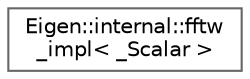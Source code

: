 digraph "类继承关系图"
{
 // LATEX_PDF_SIZE
  bgcolor="transparent";
  edge [fontname=Helvetica,fontsize=10,labelfontname=Helvetica,labelfontsize=10];
  node [fontname=Helvetica,fontsize=10,shape=box,height=0.2,width=0.4];
  rankdir="LR";
  Node0 [id="Node000000",label="Eigen::internal::fftw\l_impl\< _Scalar \>",height=0.2,width=0.4,color="grey40", fillcolor="white", style="filled",URL="$struct_eigen_1_1internal_1_1fftw__impl.html",tooltip=" "];
}

